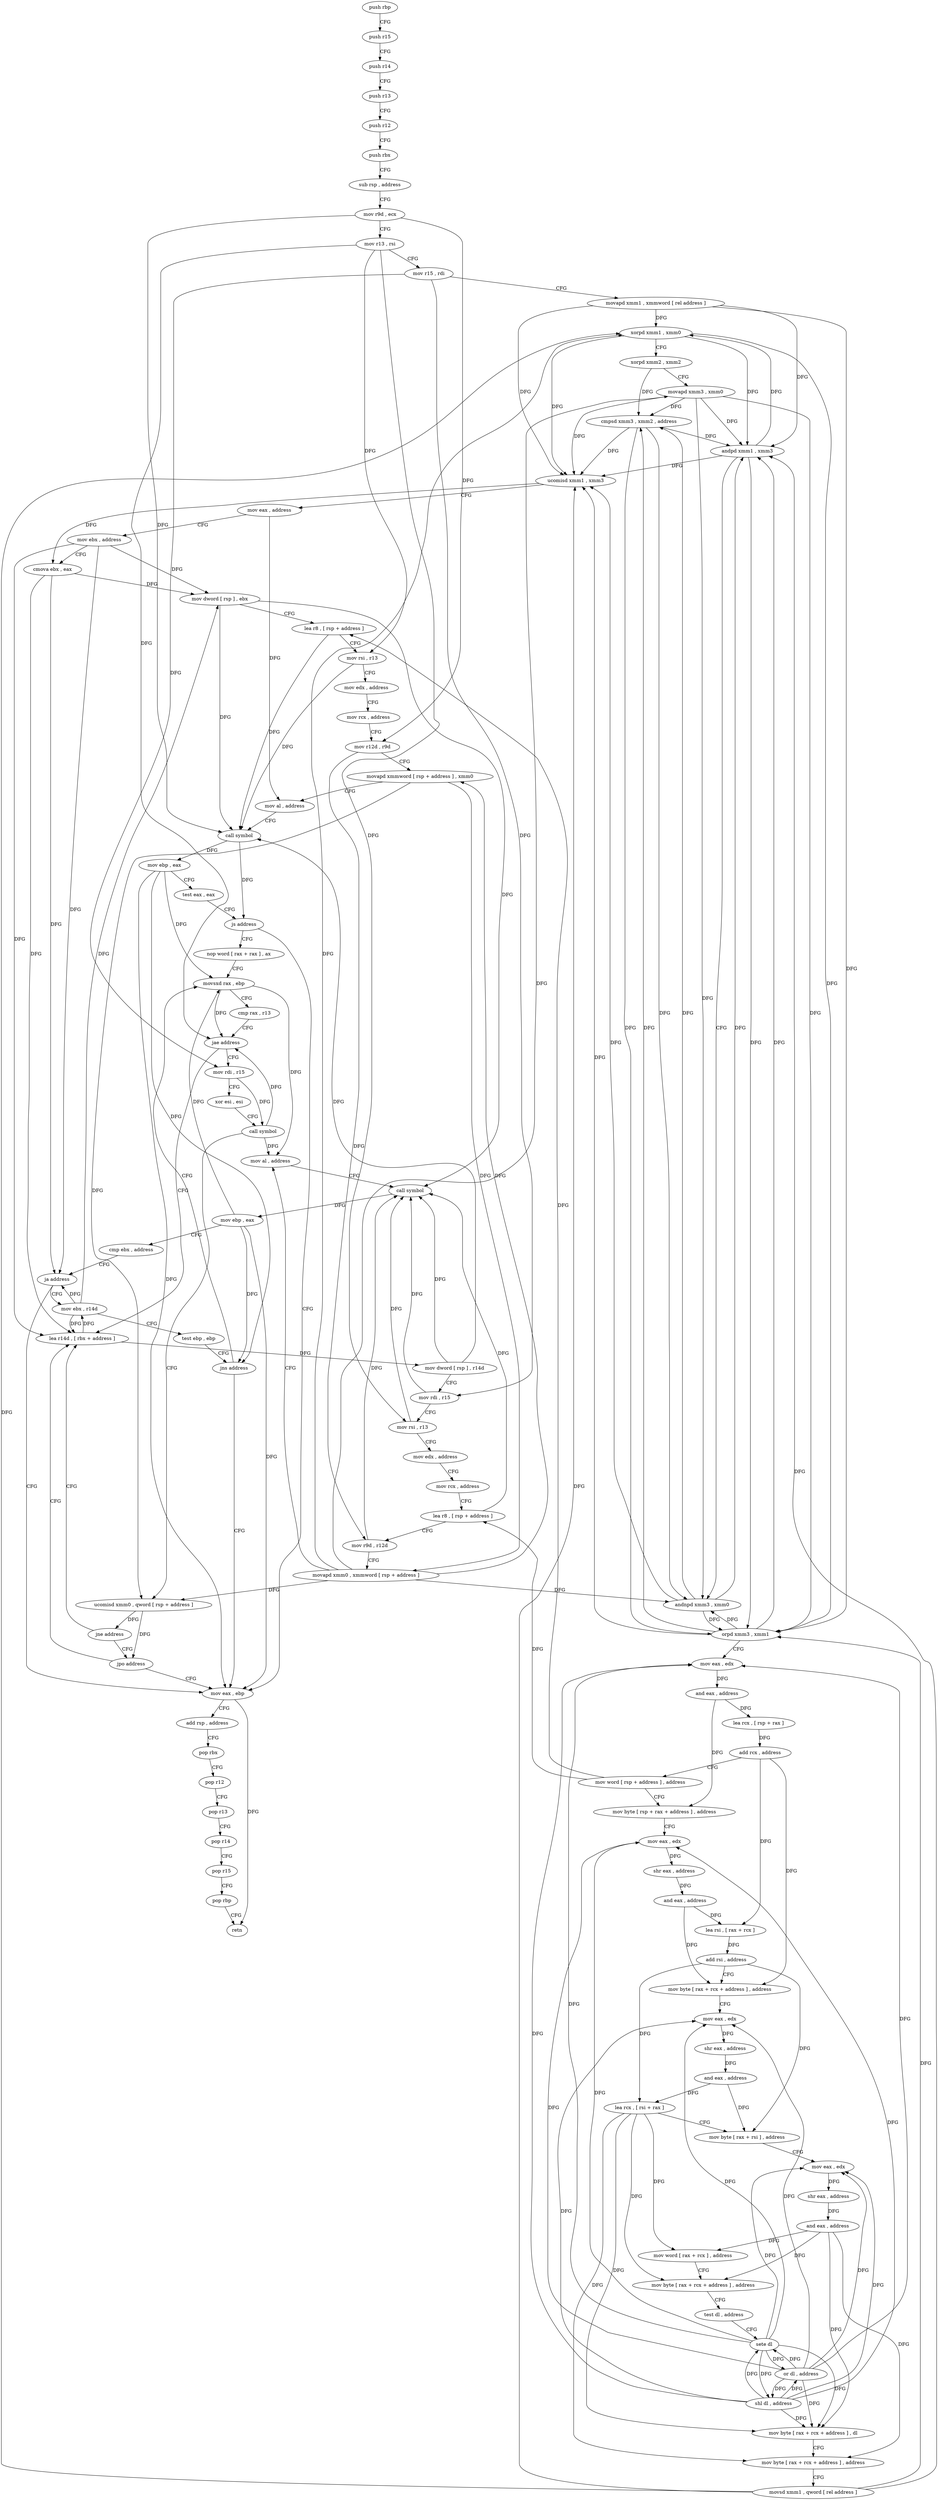 digraph "func" {
"4213392" [label = "push rbp" ]
"4213393" [label = "push r15" ]
"4213395" [label = "push r14" ]
"4213397" [label = "push r13" ]
"4213399" [label = "push r12" ]
"4213401" [label = "push rbx" ]
"4213402" [label = "sub rsp , address" ]
"4213406" [label = "mov r9d , ecx" ]
"4213409" [label = "mov r13 , rsi" ]
"4213412" [label = "mov r15 , rdi" ]
"4213415" [label = "movapd xmm1 , xmmword [ rel address ]" ]
"4213423" [label = "xorpd xmm1 , xmm0" ]
"4213427" [label = "xorpd xmm2 , xmm2" ]
"4213431" [label = "movapd xmm3 , xmm0" ]
"4213435" [label = "cmpsd xmm3 , xmm2 , address" ]
"4213440" [label = "andpd xmm1 , xmm3" ]
"4213444" [label = "andnpd xmm3 , xmm0" ]
"4213448" [label = "orpd xmm3 , xmm1" ]
"4213452" [label = "mov eax , edx" ]
"4213454" [label = "and eax , address" ]
"4213457" [label = "lea rcx , [ rsp + rax ]" ]
"4213461" [label = "add rcx , address" ]
"4213465" [label = "mov word [ rsp + address ] , address" ]
"4213472" [label = "mov byte [ rsp + rax + address ] , address" ]
"4213477" [label = "mov eax , edx" ]
"4213479" [label = "shr eax , address" ]
"4213481" [label = "and eax , address" ]
"4213484" [label = "lea rsi , [ rax + rcx ]" ]
"4213488" [label = "add rsi , address" ]
"4213492" [label = "mov byte [ rax + rcx + address ] , address" ]
"4213497" [label = "mov eax , edx" ]
"4213499" [label = "shr eax , address" ]
"4213502" [label = "and eax , address" ]
"4213505" [label = "lea rcx , [ rsi + rax ]" ]
"4213509" [label = "mov byte [ rax + rsi ] , address" ]
"4213513" [label = "mov eax , edx" ]
"4213515" [label = "shr eax , address" ]
"4213518" [label = "and eax , address" ]
"4213521" [label = "mov word [ rax + rcx ] , address" ]
"4213527" [label = "mov byte [ rax + rcx + address ] , address" ]
"4213532" [label = "test dl , address" ]
"4213535" [label = "sete dl" ]
"4213538" [label = "shl dl , address" ]
"4213541" [label = "or dl , address" ]
"4213544" [label = "mov byte [ rax + rcx + address ] , dl" ]
"4213548" [label = "mov byte [ rax + rcx + address ] , address" ]
"4213553" [label = "movsd xmm1 , qword [ rel address ]" ]
"4213561" [label = "ucomisd xmm1 , xmm3" ]
"4213565" [label = "mov eax , address" ]
"4213570" [label = "mov ebx , address" ]
"4213575" [label = "cmova ebx , eax" ]
"4213578" [label = "mov dword [ rsp ] , ebx" ]
"4213581" [label = "lea r8 , [ rsp + address ]" ]
"4213586" [label = "mov rsi , r13" ]
"4213589" [label = "mov edx , address" ]
"4213594" [label = "mov rcx , address" ]
"4213601" [label = "mov r12d , r9d" ]
"4213604" [label = "movapd xmmword [ rsp + address ] , xmm0" ]
"4213610" [label = "mov al , address" ]
"4213612" [label = "call symbol" ]
"4213617" [label = "mov ebp , eax" ]
"4213619" [label = "test eax , eax" ]
"4213621" [label = "js address" ]
"4213721" [label = "mov eax , ebp" ]
"4213623" [label = "nop word [ rax + rax ] , ax" ]
"4213723" [label = "add rsp , address" ]
"4213727" [label = "pop rbx" ]
"4213728" [label = "pop r12" ]
"4213730" [label = "pop r13" ]
"4213732" [label = "pop r14" ]
"4213734" [label = "pop r15" ]
"4213736" [label = "pop rbp" ]
"4213737" [label = "retn" ]
"4213632" [label = "movsxd rax , ebp" ]
"4213660" [label = "lea r14d , [ rbx + address ]" ]
"4213664" [label = "mov dword [ rsp ] , r14d" ]
"4213668" [label = "mov rdi , r15" ]
"4213671" [label = "mov rsi , r13" ]
"4213674" [label = "mov edx , address" ]
"4213679" [label = "mov rcx , address" ]
"4213686" [label = "lea r8 , [ rsp + address ]" ]
"4213691" [label = "mov r9d , r12d" ]
"4213694" [label = "movapd xmm0 , xmmword [ rsp + address ]" ]
"4213700" [label = "mov al , address" ]
"4213702" [label = "call symbol" ]
"4213707" [label = "mov ebp , eax" ]
"4213709" [label = "cmp ebx , address" ]
"4213712" [label = "ja address" ]
"4213714" [label = "mov ebx , r14d" ]
"4213640" [label = "mov rdi , r15" ]
"4213643" [label = "xor esi , esi" ]
"4213645" [label = "call symbol" ]
"4213650" [label = "ucomisd xmm0 , qword [ rsp + address ]" ]
"4213656" [label = "jne address" ]
"4213658" [label = "jpo address" ]
"4213717" [label = "test ebp , ebp" ]
"4213719" [label = "jns address" ]
"4213635" [label = "cmp rax , r13" ]
"4213638" [label = "jae address" ]
"4213392" -> "4213393" [ label = "CFG" ]
"4213393" -> "4213395" [ label = "CFG" ]
"4213395" -> "4213397" [ label = "CFG" ]
"4213397" -> "4213399" [ label = "CFG" ]
"4213399" -> "4213401" [ label = "CFG" ]
"4213401" -> "4213402" [ label = "CFG" ]
"4213402" -> "4213406" [ label = "CFG" ]
"4213406" -> "4213409" [ label = "CFG" ]
"4213406" -> "4213601" [ label = "DFG" ]
"4213406" -> "4213612" [ label = "DFG" ]
"4213409" -> "4213412" [ label = "CFG" ]
"4213409" -> "4213586" [ label = "DFG" ]
"4213409" -> "4213638" [ label = "DFG" ]
"4213409" -> "4213671" [ label = "DFG" ]
"4213412" -> "4213415" [ label = "CFG" ]
"4213412" -> "4213668" [ label = "DFG" ]
"4213412" -> "4213640" [ label = "DFG" ]
"4213415" -> "4213423" [ label = "DFG" ]
"4213415" -> "4213440" [ label = "DFG" ]
"4213415" -> "4213448" [ label = "DFG" ]
"4213415" -> "4213561" [ label = "DFG" ]
"4213423" -> "4213427" [ label = "CFG" ]
"4213423" -> "4213440" [ label = "DFG" ]
"4213423" -> "4213448" [ label = "DFG" ]
"4213423" -> "4213561" [ label = "DFG" ]
"4213427" -> "4213431" [ label = "CFG" ]
"4213427" -> "4213435" [ label = "DFG" ]
"4213431" -> "4213435" [ label = "DFG" ]
"4213431" -> "4213440" [ label = "DFG" ]
"4213431" -> "4213444" [ label = "DFG" ]
"4213431" -> "4213448" [ label = "DFG" ]
"4213431" -> "4213561" [ label = "DFG" ]
"4213435" -> "4213440" [ label = "DFG" ]
"4213435" -> "4213444" [ label = "DFG" ]
"4213435" -> "4213448" [ label = "DFG" ]
"4213435" -> "4213561" [ label = "DFG" ]
"4213440" -> "4213444" [ label = "CFG" ]
"4213440" -> "4213423" [ label = "DFG" ]
"4213440" -> "4213448" [ label = "DFG" ]
"4213440" -> "4213561" [ label = "DFG" ]
"4213444" -> "4213448" [ label = "DFG" ]
"4213444" -> "4213440" [ label = "DFG" ]
"4213444" -> "4213435" [ label = "DFG" ]
"4213444" -> "4213561" [ label = "DFG" ]
"4213448" -> "4213452" [ label = "CFG" ]
"4213448" -> "4213440" [ label = "DFG" ]
"4213448" -> "4213435" [ label = "DFG" ]
"4213448" -> "4213444" [ label = "DFG" ]
"4213448" -> "4213561" [ label = "DFG" ]
"4213452" -> "4213454" [ label = "DFG" ]
"4213454" -> "4213457" [ label = "DFG" ]
"4213454" -> "4213472" [ label = "DFG" ]
"4213457" -> "4213461" [ label = "DFG" ]
"4213461" -> "4213465" [ label = "CFG" ]
"4213461" -> "4213484" [ label = "DFG" ]
"4213461" -> "4213492" [ label = "DFG" ]
"4213465" -> "4213472" [ label = "CFG" ]
"4213465" -> "4213581" [ label = "DFG" ]
"4213465" -> "4213686" [ label = "DFG" ]
"4213472" -> "4213477" [ label = "CFG" ]
"4213477" -> "4213479" [ label = "DFG" ]
"4213479" -> "4213481" [ label = "DFG" ]
"4213481" -> "4213484" [ label = "DFG" ]
"4213481" -> "4213492" [ label = "DFG" ]
"4213484" -> "4213488" [ label = "DFG" ]
"4213488" -> "4213492" [ label = "CFG" ]
"4213488" -> "4213505" [ label = "DFG" ]
"4213488" -> "4213509" [ label = "DFG" ]
"4213492" -> "4213497" [ label = "CFG" ]
"4213497" -> "4213499" [ label = "DFG" ]
"4213499" -> "4213502" [ label = "DFG" ]
"4213502" -> "4213505" [ label = "DFG" ]
"4213502" -> "4213509" [ label = "DFG" ]
"4213505" -> "4213509" [ label = "CFG" ]
"4213505" -> "4213521" [ label = "DFG" ]
"4213505" -> "4213527" [ label = "DFG" ]
"4213505" -> "4213544" [ label = "DFG" ]
"4213505" -> "4213548" [ label = "DFG" ]
"4213509" -> "4213513" [ label = "CFG" ]
"4213513" -> "4213515" [ label = "DFG" ]
"4213515" -> "4213518" [ label = "DFG" ]
"4213518" -> "4213521" [ label = "DFG" ]
"4213518" -> "4213527" [ label = "DFG" ]
"4213518" -> "4213544" [ label = "DFG" ]
"4213518" -> "4213548" [ label = "DFG" ]
"4213521" -> "4213527" [ label = "CFG" ]
"4213527" -> "4213532" [ label = "CFG" ]
"4213532" -> "4213535" [ label = "CFG" ]
"4213535" -> "4213538" [ label = "DFG" ]
"4213535" -> "4213452" [ label = "DFG" ]
"4213535" -> "4213477" [ label = "DFG" ]
"4213535" -> "4213497" [ label = "DFG" ]
"4213535" -> "4213513" [ label = "DFG" ]
"4213535" -> "4213541" [ label = "DFG" ]
"4213535" -> "4213544" [ label = "DFG" ]
"4213538" -> "4213541" [ label = "DFG" ]
"4213538" -> "4213452" [ label = "DFG" ]
"4213538" -> "4213477" [ label = "DFG" ]
"4213538" -> "4213497" [ label = "DFG" ]
"4213538" -> "4213513" [ label = "DFG" ]
"4213538" -> "4213535" [ label = "DFG" ]
"4213538" -> "4213544" [ label = "DFG" ]
"4213541" -> "4213544" [ label = "DFG" ]
"4213541" -> "4213452" [ label = "DFG" ]
"4213541" -> "4213477" [ label = "DFG" ]
"4213541" -> "4213497" [ label = "DFG" ]
"4213541" -> "4213513" [ label = "DFG" ]
"4213541" -> "4213535" [ label = "DFG" ]
"4213541" -> "4213538" [ label = "DFG" ]
"4213544" -> "4213548" [ label = "CFG" ]
"4213548" -> "4213553" [ label = "CFG" ]
"4213553" -> "4213561" [ label = "DFG" ]
"4213553" -> "4213448" [ label = "DFG" ]
"4213553" -> "4213423" [ label = "DFG" ]
"4213553" -> "4213440" [ label = "DFG" ]
"4213561" -> "4213565" [ label = "CFG" ]
"4213561" -> "4213575" [ label = "DFG" ]
"4213565" -> "4213570" [ label = "CFG" ]
"4213565" -> "4213610" [ label = "DFG" ]
"4213570" -> "4213575" [ label = "CFG" ]
"4213570" -> "4213578" [ label = "DFG" ]
"4213570" -> "4213660" [ label = "DFG" ]
"4213570" -> "4213712" [ label = "DFG" ]
"4213575" -> "4213578" [ label = "DFG" ]
"4213575" -> "4213660" [ label = "DFG" ]
"4213575" -> "4213712" [ label = "DFG" ]
"4213578" -> "4213581" [ label = "CFG" ]
"4213578" -> "4213612" [ label = "DFG" ]
"4213578" -> "4213702" [ label = "DFG" ]
"4213581" -> "4213586" [ label = "CFG" ]
"4213581" -> "4213612" [ label = "DFG" ]
"4213586" -> "4213589" [ label = "CFG" ]
"4213586" -> "4213612" [ label = "DFG" ]
"4213589" -> "4213594" [ label = "CFG" ]
"4213594" -> "4213601" [ label = "CFG" ]
"4213601" -> "4213604" [ label = "CFG" ]
"4213601" -> "4213691" [ label = "DFG" ]
"4213604" -> "4213610" [ label = "CFG" ]
"4213604" -> "4213694" [ label = "DFG" ]
"4213604" -> "4213650" [ label = "DFG" ]
"4213610" -> "4213612" [ label = "CFG" ]
"4213612" -> "4213617" [ label = "DFG" ]
"4213612" -> "4213621" [ label = "DFG" ]
"4213617" -> "4213619" [ label = "CFG" ]
"4213617" -> "4213721" [ label = "DFG" ]
"4213617" -> "4213632" [ label = "DFG" ]
"4213617" -> "4213719" [ label = "DFG" ]
"4213619" -> "4213621" [ label = "CFG" ]
"4213621" -> "4213721" [ label = "CFG" ]
"4213621" -> "4213623" [ label = "CFG" ]
"4213721" -> "4213723" [ label = "CFG" ]
"4213721" -> "4213737" [ label = "DFG" ]
"4213623" -> "4213632" [ label = "CFG" ]
"4213723" -> "4213727" [ label = "CFG" ]
"4213727" -> "4213728" [ label = "CFG" ]
"4213728" -> "4213730" [ label = "CFG" ]
"4213730" -> "4213732" [ label = "CFG" ]
"4213732" -> "4213734" [ label = "CFG" ]
"4213734" -> "4213736" [ label = "CFG" ]
"4213736" -> "4213737" [ label = "CFG" ]
"4213632" -> "4213635" [ label = "CFG" ]
"4213632" -> "4213638" [ label = "DFG" ]
"4213632" -> "4213700" [ label = "DFG" ]
"4213660" -> "4213664" [ label = "DFG" ]
"4213660" -> "4213714" [ label = "DFG" ]
"4213664" -> "4213668" [ label = "CFG" ]
"4213664" -> "4213612" [ label = "DFG" ]
"4213664" -> "4213702" [ label = "DFG" ]
"4213668" -> "4213671" [ label = "CFG" ]
"4213668" -> "4213702" [ label = "DFG" ]
"4213671" -> "4213674" [ label = "CFG" ]
"4213671" -> "4213702" [ label = "DFG" ]
"4213674" -> "4213679" [ label = "CFG" ]
"4213679" -> "4213686" [ label = "CFG" ]
"4213686" -> "4213691" [ label = "CFG" ]
"4213686" -> "4213702" [ label = "DFG" ]
"4213691" -> "4213694" [ label = "CFG" ]
"4213691" -> "4213702" [ label = "DFG" ]
"4213694" -> "4213700" [ label = "CFG" ]
"4213694" -> "4213423" [ label = "DFG" ]
"4213694" -> "4213431" [ label = "DFG" ]
"4213694" -> "4213444" [ label = "DFG" ]
"4213694" -> "4213604" [ label = "DFG" ]
"4213694" -> "4213650" [ label = "DFG" ]
"4213700" -> "4213702" [ label = "CFG" ]
"4213702" -> "4213707" [ label = "DFG" ]
"4213707" -> "4213709" [ label = "CFG" ]
"4213707" -> "4213721" [ label = "DFG" ]
"4213707" -> "4213632" [ label = "DFG" ]
"4213707" -> "4213719" [ label = "DFG" ]
"4213709" -> "4213712" [ label = "CFG" ]
"4213712" -> "4213721" [ label = "CFG" ]
"4213712" -> "4213714" [ label = "CFG" ]
"4213714" -> "4213717" [ label = "CFG" ]
"4213714" -> "4213578" [ label = "DFG" ]
"4213714" -> "4213660" [ label = "DFG" ]
"4213714" -> "4213712" [ label = "DFG" ]
"4213640" -> "4213643" [ label = "CFG" ]
"4213640" -> "4213645" [ label = "DFG" ]
"4213643" -> "4213645" [ label = "CFG" ]
"4213645" -> "4213650" [ label = "CFG" ]
"4213645" -> "4213700" [ label = "DFG" ]
"4213645" -> "4213638" [ label = "DFG" ]
"4213650" -> "4213656" [ label = "DFG" ]
"4213650" -> "4213658" [ label = "DFG" ]
"4213656" -> "4213660" [ label = "CFG" ]
"4213656" -> "4213658" [ label = "CFG" ]
"4213658" -> "4213721" [ label = "CFG" ]
"4213658" -> "4213660" [ label = "CFG" ]
"4213717" -> "4213719" [ label = "CFG" ]
"4213719" -> "4213632" [ label = "CFG" ]
"4213719" -> "4213721" [ label = "CFG" ]
"4213635" -> "4213638" [ label = "CFG" ]
"4213638" -> "4213660" [ label = "CFG" ]
"4213638" -> "4213640" [ label = "CFG" ]
}
